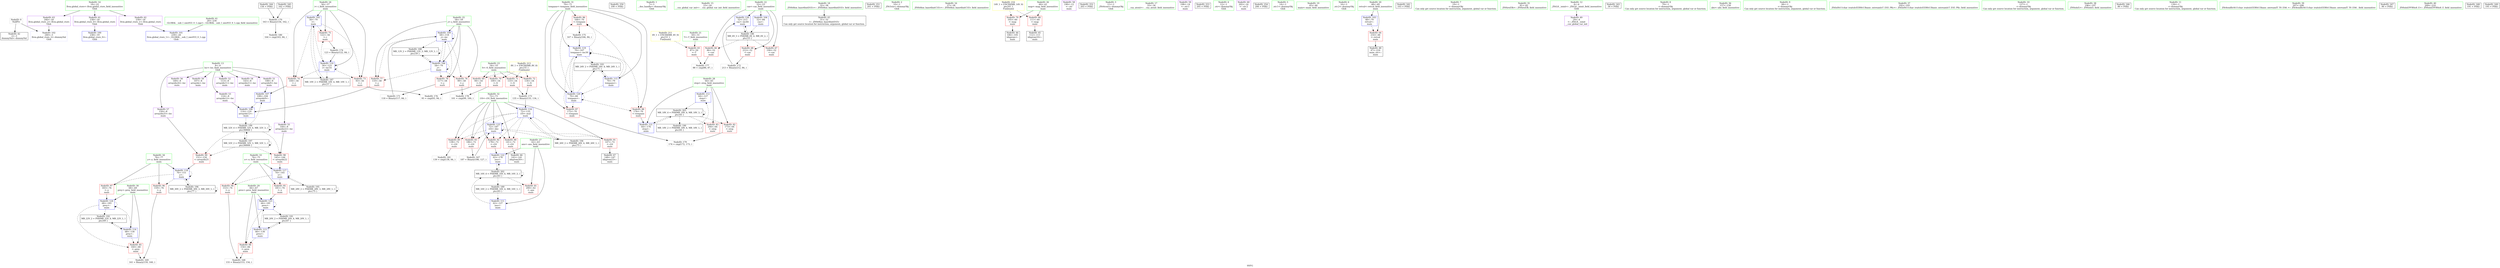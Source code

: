 digraph "SVFG" {
	label="SVFG";

	Node0x55a494c74af0 [shape=record,color=grey,label="{NodeID: 0\nNullPtr}"];
	Node0x55a494c74af0 -> Node0x55a494c917b0[style=solid];
	Node0x55a494c74af0 -> Node0x55a494c92170[style=solid];
	Node0x55a494c9adb0 [shape=record,color=grey,label="{NodeID: 180\n164 = cmp(163, 84, )\n}"];
	Node0x55a494c91d60 [shape=record,color=red,label="{NodeID: 97\n183\<--76\n\<--y\nmain\n}"];
	Node0x55a494c91d60 -> Node0x55a494c97a90[style=solid];
	Node0x55a494c901f0 [shape=record,color=green,label="{NodeID: 14\n18\<--22\nllvm.global_ctors\<--llvm.global_ctors_field_insensitive\nGlob }"];
	Node0x55a494c901f0 -> Node0x55a494c93740[style=solid];
	Node0x55a494c901f0 -> Node0x55a494c93810[style=solid];
	Node0x55a494c901f0 -> Node0x55a494c938e0[style=solid];
	Node0x55a494c961c0 [shape=record,color=black,label="{NodeID: 194\nMR_26V_2 = PHI(MR_26V_4, MR_26V_1, )\npts\{73 \}\n}"];
	Node0x55a494c961c0 -> Node0x55a494c97410[style=dashed];
	Node0x55a494c928c0 [shape=record,color=blue,label="{NodeID: 111\n62\<--127\nans\<--\nmain\n}"];
	Node0x55a494c928c0 -> Node0x55a494ca7bf0[style=dashed];
	Node0x55a494c90c50 [shape=record,color=green,label="{NodeID: 28\n64\<--65\nstep\<--step_field_insensitive\nmain\n}"];
	Node0x55a494c90c50 -> Node0x55a494c94850[style=solid];
	Node0x55a494c90c50 -> Node0x55a494c94920[style=solid];
	Node0x55a494c90c50 -> Node0x55a494c92990[style=solid];
	Node0x55a494c90c50 -> Node0x55a494c97820[style=solid];
	Node0x55a494c97b60 [shape=record,color=blue,label="{NodeID: 125\n72\<--187\ni16\<--dec\nmain\n}"];
	Node0x55a494c97b60 -> Node0x55a494c94e00[style=dashed];
	Node0x55a494c97b60 -> Node0x55a494c94ed0[style=dashed];
	Node0x55a494c97b60 -> Node0x55a494c94fa0[style=dashed];
	Node0x55a494c97b60 -> Node0x55a494c95070[style=dashed];
	Node0x55a494c97b60 -> Node0x55a494c95140[style=dashed];
	Node0x55a494c97b60 -> Node0x55a494c97b60[style=dashed];
	Node0x55a494c97b60 -> Node0x55a494c961c0[style=dashed];
	Node0x55a494c917b0 [shape=record,color=black,label="{NodeID: 42\n2\<--3\ndummyVal\<--dummyVal\n}"];
	Node0x55a494c93330 [shape=record,color=purple,label="{NodeID: 56\n149\<--8\narrayidx24\<--loc\nmain\n}"];
	Node0x55a494c93e90 [shape=record,color=red,label="{NodeID: 70\n100\<--54\n\<--S\nmain\n}"];
	Node0x55a494c93e90 -> Node0x55a494c9aab0[style=solid];
	Node0x55a494cb8870 [shape=record,color=black,label="{NodeID: 250\n199 = PHI()\n}"];
	Node0x55a494c99a30 [shape=record,color=grey,label="{NodeID: 167\n187 = Binary(186, 127, )\n}"];
	Node0x55a494c99a30 -> Node0x55a494c97b60[style=solid];
	Node0x55a494c949f0 [shape=record,color=red,label="{NodeID: 84\n154\<--66\n\<--prex\nmain\n}"];
	Node0x55a494c949f0 -> Node0x55a494c99bb0[style=solid];
	Node0x55a494c75420 [shape=record,color=green,label="{NodeID: 1\n7\<--1\n__dso_handle\<--dummyObj\nGlob }"];
	Node0x55a494c9af30 [shape=record,color=grey,label="{NodeID: 181\n139 = cmp(138, 84, )\n}"];
	Node0x55a494c91e30 [shape=record,color=red,label="{NodeID: 98\n145\<--144\n\<--arrayidx22\nmain\n}"];
	Node0x55a494c91e30 -> Node0x55a494c974e0[style=solid];
	Node0x55a494c90280 [shape=record,color=green,label="{NodeID: 15\n23\<--24\n__cxx_global_var_init\<--__cxx_global_var_init_field_insensitive\n}"];
	Node0x55a494c962b0 [shape=record,color=black,label="{NodeID: 195\nMR_28V_2 = PHI(MR_28V_3, MR_28V_1, )\npts\{75 \}\n}"];
	Node0x55a494c962b0 -> Node0x55a494c974e0[style=dashed];
	Node0x55a494c962b0 -> Node0x55a494c962b0[style=dashed];
	Node0x55a494c92990 [shape=record,color=blue,label="{NodeID: 112\n64\<--127\nstep\<--\nmain\n}"];
	Node0x55a494c92990 -> Node0x55a494ca80f0[style=dashed];
	Node0x55a494c90d20 [shape=record,color=green,label="{NodeID: 29\n66\<--67\nprex\<--prex_field_insensitive\nmain\n}"];
	Node0x55a494c90d20 -> Node0x55a494c949f0[style=solid];
	Node0x55a494c90d20 -> Node0x55a494c92a60[style=solid];
	Node0x55a494c90d20 -> Node0x55a494c979c0[style=solid];
	Node0x55a494c97c30 [shape=record,color=blue,label="{NodeID: 126\n52\<--213\ncas\<--inc44\nmain\n}"];
	Node0x55a494c97c30 -> Node0x55a494ca1bd0[style=dashed];
	Node0x55a494c91880 [shape=record,color=black,label="{NodeID: 43\n31\<--32\n\<--_ZNSt8ios_base4InitD1Ev\nCan only get source location for instruction, argument, global var or function.}"];
	Node0x55a494c93400 [shape=record,color=purple,label="{NodeID: 57\n150\<--8\narrayidx25\<--loc\nmain\n}"];
	Node0x55a494c93400 -> Node0x55a494c91f00[style=solid];
	Node0x55a494c93f60 [shape=record,color=red,label="{NodeID: 71\n133\<--54\n\<--S\nmain\n}"];
	Node0x55a494c93f60 -> Node0x55a494c9a330[style=solid];
	Node0x55a494cb8970 [shape=record,color=black,label="{NodeID: 251\n201 = PHI()\n}"];
	Node0x55a494c99bb0 [shape=record,color=grey,label="{NodeID: 168\n155 = Binary(153, 154, )\n}"];
	Node0x55a494c94ac0 [shape=record,color=red,label="{NodeID: 85\n160\<--68\n\<--prey\nmain\n}"];
	Node0x55a494c94ac0 -> Node0x55a494c99d30[style=solid];
	Node0x55a494c73c00 [shape=record,color=green,label="{NodeID: 2\n10\<--1\n_ZSt3cin\<--dummyObj\nGlob }"];
	Node0x55a494c91f00 [shape=record,color=red,label="{NodeID: 99\n151\<--150\n\<--arrayidx25\nmain\n}"];
	Node0x55a494c91f00 -> Node0x55a494c975b0[style=solid];
	Node0x55a494c90310 [shape=record,color=green,label="{NodeID: 16\n27\<--28\n_ZNSt8ios_base4InitC1Ev\<--_ZNSt8ios_base4InitC1Ev_field_insensitive\n}"];
	Node0x55a494ca5df0 [shape=record,color=black,label="{NodeID: 196\nMR_30V_2 = PHI(MR_30V_3, MR_30V_1, )\npts\{77 \}\n}"];
	Node0x55a494ca5df0 -> Node0x55a494c975b0[style=dashed];
	Node0x55a494ca5df0 -> Node0x55a494ca5df0[style=dashed];
	Node0x55a494c92a60 [shape=record,color=blue,label="{NodeID: 113\n66\<--130\nprex\<--\nmain\n}"];
	Node0x55a494c92a60 -> Node0x55a494c949f0[style=dashed];
	Node0x55a494c92a60 -> Node0x55a494c979c0[style=dashed];
	Node0x55a494c92a60 -> Node0x55a494ca34d0[style=dashed];
	Node0x55a494c90df0 [shape=record,color=green,label="{NodeID: 30\n68\<--69\nprey\<--prey_field_insensitive\nmain\n}"];
	Node0x55a494c90df0 -> Node0x55a494c94ac0[style=solid];
	Node0x55a494c90df0 -> Node0x55a494c92b30[style=solid];
	Node0x55a494c90df0 -> Node0x55a494c97a90[style=solid];
	Node0x55a494c91950 [shape=record,color=black,label="{NodeID: 44\n106\<--105\nidxprom\<--\nmain\n}"];
	Node0x55a494c934d0 [shape=record,color=purple,label="{NodeID: 58\n190\<--12\n\<--.str\nmain\n}"];
	Node0x55a494c94030 [shape=record,color=red,label="{NodeID: 72\n134\<--54\n\<--S\nmain\n}"];
	Node0x55a494c94030 -> Node0x55a494c9a330[style=solid];
	Node0x55a494cb8a70 [shape=record,color=black,label="{NodeID: 252\n203 = PHI()\n}"];
	Node0x55a494c99d30 [shape=record,color=grey,label="{NodeID: 169\n161 = Binary(159, 160, )\n}"];
	Node0x55a494c94b90 [shape=record,color=red,label="{NodeID: 86\n166\<--70\n\<--tempans\nmain\n}"];
	Node0x55a494c94b90 -> Node0x55a494c9a630[style=solid];
	Node0x55a494c74c90 [shape=record,color=green,label="{NodeID: 3\n11\<--1\n_ZSt4cout\<--dummyObj\nGlob }"];
	Node0x55a494c91fd0 [shape=record,color=blue,label="{NodeID: 100\n238\<--19\nllvm.global_ctors_0\<--\nGlob }"];
	Node0x55a494c903a0 [shape=record,color=green,label="{NodeID: 17\n33\<--34\n__cxa_atexit\<--__cxa_atexit_field_insensitive\n}"];
	Node0x55a494ca62f0 [shape=record,color=black,label="{NodeID: 197\nMR_32V_2 = PHI(MR_32V_3, MR_32V_1, )\npts\{90000 \}\n}"];
	Node0x55a494ca62f0 -> Node0x55a494c91e30[style=dashed];
	Node0x55a494ca62f0 -> Node0x55a494c91f00[style=dashed];
	Node0x55a494ca62f0 -> Node0x55a494ca62f0[style=dashed];
	Node0x55a494ca62f0 -> Node0x55a494ca6cf0[style=dashed];
	Node0x55a494c92b30 [shape=record,color=blue,label="{NodeID: 114\n68\<--130\nprey\<--\nmain\n}"];
	Node0x55a494c92b30 -> Node0x55a494c94ac0[style=dashed];
	Node0x55a494c92b30 -> Node0x55a494c97a90[style=dashed];
	Node0x55a494c92b30 -> Node0x55a494c957c0[style=dashed];
	Node0x55a494c90ec0 [shape=record,color=green,label="{NodeID: 31\n70\<--71\ntempans\<--tempans_field_insensitive\nmain\n}"];
	Node0x55a494c90ec0 -> Node0x55a494c94b90[style=solid];
	Node0x55a494c90ec0 -> Node0x55a494c94c60[style=solid];
	Node0x55a494c90ec0 -> Node0x55a494c94d30[style=solid];
	Node0x55a494c90ec0 -> Node0x55a494c92c00[style=solid];
	Node0x55a494c90ec0 -> Node0x55a494c97680[style=solid];
	Node0x55a494c90ec0 -> Node0x55a494c97750[style=solid];
	Node0x55a494cab310 [shape=record,color=yellow,style=double,label="{NodeID: 211\n4V_1 = ENCHI(MR_4V_0)\npts\{51 \}\nFun[main]}"];
	Node0x55a494cab310 -> Node0x55a494c93a80[style=dashed];
	Node0x55a494c91a20 [shape=record,color=black,label="{NodeID: 45\n112\<--111\nidxprom10\<--\nmain\n}"];
	Node0x55a494c935a0 [shape=record,color=purple,label="{NodeID: 59\n198\<--14\n\<--.str.1\nmain\n}"];
	Node0x55a494c94100 [shape=record,color=red,label="{NodeID: 73\n93\<--56\n\<--i\nmain\n}"];
	Node0x55a494c94100 -> Node0x55a494c9a7b0[style=solid];
	Node0x55a494cb8b70 [shape=record,color=black,label="{NodeID: 253\n205 = PHI()\n}"];
	Node0x55a494c99eb0 [shape=record,color=grey,label="{NodeID: 170\n163 = Binary(156, 162, )\n}"];
	Node0x55a494c99eb0 -> Node0x55a494c9adb0[style=solid];
	Node0x55a494c94c60 [shape=record,color=red,label="{NodeID: 87\n172\<--70\n\<--tempans\nmain\n}"];
	Node0x55a494c94c60 -> Node0x55a494c9ac30[style=solid];
	Node0x55a494c74dd0 [shape=record,color=green,label="{NodeID: 4\n12\<--1\n.str\<--dummyObj\nGlob }"];
	Node0x55a494c920a0 [shape=record,color=blue,label="{NodeID: 101\n239\<--20\nllvm.global_ctors_1\<--_GLOBAL__sub_I_uws933_0_1.cpp\nGlob }"];
	Node0x55a494c90430 [shape=record,color=green,label="{NodeID: 18\n32\<--38\n_ZNSt8ios_base4InitD1Ev\<--_ZNSt8ios_base4InitD1Ev_field_insensitive\n}"];
	Node0x55a494c90430 -> Node0x55a494c91880[style=solid];
	Node0x55a494c92c00 [shape=record,color=blue,label="{NodeID: 115\n70\<--79\ntempans\<--\nmain\n}"];
	Node0x55a494c92c00 -> Node0x55a494c94b90[style=dashed];
	Node0x55a494c92c00 -> Node0x55a494c97680[style=dashed];
	Node0x55a494c92c00 -> Node0x55a494c97750[style=dashed];
	Node0x55a494c92c00 -> Node0x55a494c95cc0[style=dashed];
	Node0x55a494c90f90 [shape=record,color=green,label="{NodeID: 32\n72\<--73\ni16\<--i16_field_insensitive\nmain\n}"];
	Node0x55a494c90f90 -> Node0x55a494c94e00[style=solid];
	Node0x55a494c90f90 -> Node0x55a494c94ed0[style=solid];
	Node0x55a494c90f90 -> Node0x55a494c94fa0[style=solid];
	Node0x55a494c90f90 -> Node0x55a494c95070[style=solid];
	Node0x55a494c90f90 -> Node0x55a494c95140[style=solid];
	Node0x55a494c90f90 -> Node0x55a494c97410[style=solid];
	Node0x55a494c90f90 -> Node0x55a494c97b60[style=solid];
	Node0x55a494c91af0 [shape=record,color=black,label="{NodeID: 46\n142\<--141\nidxprom20\<--\nmain\n}"];
	Node0x55a494c93670 [shape=record,color=purple,label="{NodeID: 60\n202\<--16\n\<--.str.2\nmain\n}"];
	Node0x55a494c941d0 [shape=record,color=red,label="{NodeID: 74\n104\<--56\n\<--i\nmain\n}"];
	Node0x55a494c941d0 -> Node0x55a494c92580[style=solid];
	Node0x55a494cb8c70 [shape=record,color=black,label="{NodeID: 254\n206 = PHI()\n}"];
	Node0x55a494c9a030 [shape=record,color=grey,label="{NodeID: 171\n118 = Binary(117, 84, )\n}"];
	Node0x55a494c9a030 -> Node0x55a494c92720[style=solid];
	Node0x55a494c94d30 [shape=record,color=red,label="{NodeID: 88\n176\<--70\n\<--tempans\nmain\n}"];
	Node0x55a494c94d30 -> Node0x55a494c97820[style=solid];
	Node0x55a494c74e60 [shape=record,color=green,label="{NodeID: 5\n14\<--1\n.str.1\<--dummyObj\nGlob }"];
	Node0x55a494c92170 [shape=record,color=blue, style = dotted,label="{NodeID: 102\n240\<--3\nllvm.global_ctors_2\<--dummyVal\nGlob }"];
	Node0x55a494c90500 [shape=record,color=green,label="{NodeID: 19\n45\<--46\nmain\<--main_field_insensitive\n}"];
	Node0x55a494ca6cf0 [shape=record,color=black,label="{NodeID: 199\nMR_32V_4 = PHI(MR_32V_6, MR_32V_3, )\npts\{90000 \}\n}"];
	Node0x55a494ca6cf0 -> Node0x55a494c91e30[style=dashed];
	Node0x55a494ca6cf0 -> Node0x55a494c91f00[style=dashed];
	Node0x55a494ca6cf0 -> Node0x55a494c92580[style=dashed];
	Node0x55a494ca6cf0 -> Node0x55a494ca62f0[style=dashed];
	Node0x55a494ca6cf0 -> Node0x55a494ca6cf0[style=dashed];
	Node0x55a494c97410 [shape=record,color=blue,label="{NodeID: 116\n72\<--135\ni16\<--mul\nmain\n}"];
	Node0x55a494c97410 -> Node0x55a494c94e00[style=dashed];
	Node0x55a494c97410 -> Node0x55a494c94ed0[style=dashed];
	Node0x55a494c97410 -> Node0x55a494c94fa0[style=dashed];
	Node0x55a494c97410 -> Node0x55a494c95070[style=dashed];
	Node0x55a494c97410 -> Node0x55a494c95140[style=dashed];
	Node0x55a494c97410 -> Node0x55a494c97b60[style=dashed];
	Node0x55a494c97410 -> Node0x55a494c961c0[style=dashed];
	Node0x55a494c91060 [shape=record,color=green,label="{NodeID: 33\n74\<--75\nx\<--x_field_insensitive\nmain\n}"];
	Node0x55a494c91060 -> Node0x55a494c95210[style=solid];
	Node0x55a494c91060 -> Node0x55a494c952e0[style=solid];
	Node0x55a494c91060 -> Node0x55a494c974e0[style=solid];
	Node0x55a494cab4d0 [shape=record,color=yellow,style=double,label="{NodeID: 213\n8V_1 = ENCHI(MR_8V_0)\npts\{55 \}\nFun[main]}"];
	Node0x55a494cab4d0 -> Node0x55a494c93dc0[style=dashed];
	Node0x55a494cab4d0 -> Node0x55a494c93e90[style=dashed];
	Node0x55a494cab4d0 -> Node0x55a494c93f60[style=dashed];
	Node0x55a494cab4d0 -> Node0x55a494c94030[style=dashed];
	Node0x55a494c91bc0 [shape=record,color=black,label="{NodeID: 47\n148\<--147\nidxprom23\<--\nmain\n}"];
	Node0x55a494c93740 [shape=record,color=purple,label="{NodeID: 61\n238\<--18\nllvm.global_ctors_0\<--llvm.global_ctors\nGlob }"];
	Node0x55a494c93740 -> Node0x55a494c91fd0[style=solid];
	Node0x55a494c942a0 [shape=record,color=red,label="{NodeID: 75\n122\<--56\n\<--i\nmain\n}"];
	Node0x55a494c942a0 -> Node0x55a494c9a4b0[style=solid];
	Node0x55a494c9a1b0 [shape=record,color=grey,label="{NodeID: 172\n213 = Binary(212, 84, )\n}"];
	Node0x55a494c9a1b0 -> Node0x55a494c97c30[style=solid];
	Node0x55a494c94e00 [shape=record,color=red,label="{NodeID: 89\n138\<--72\n\<--i16\nmain\n}"];
	Node0x55a494c94e00 -> Node0x55a494c9af30[style=solid];
	Node0x55a494c751b0 [shape=record,color=green,label="{NodeID: 6\n16\<--1\n.str.2\<--dummyObj\nGlob }"];
	Node0x55a494ca1bd0 [shape=record,color=black,label="{NodeID: 186\nMR_6V_3 = PHI(MR_6V_4, MR_6V_2, )\npts\{53 \}\n}"];
	Node0x55a494ca1bd0 -> Node0x55a494c93b50[style=dashed];
	Node0x55a494ca1bd0 -> Node0x55a494c93c20[style=dashed];
	Node0x55a494ca1bd0 -> Node0x55a494c93cf0[style=dashed];
	Node0x55a494ca1bd0 -> Node0x55a494c97c30[style=dashed];
	Node0x55a494c92240 [shape=record,color=blue,label="{NodeID: 103\n48\<--79\nretval\<--\nmain\n}"];
	Node0x55a494c92240 -> Node0x55a494c939b0[style=dashed];
	Node0x55a494c905d0 [shape=record,color=green,label="{NodeID: 20\n48\<--49\nretval\<--retval_field_insensitive\nmain\n}"];
	Node0x55a494c905d0 -> Node0x55a494c939b0[style=solid];
	Node0x55a494c905d0 -> Node0x55a494c92240[style=solid];
	Node0x55a494c974e0 [shape=record,color=blue,label="{NodeID: 117\n74\<--145\nx\<--\nmain\n}"];
	Node0x55a494c974e0 -> Node0x55a494c95210[style=dashed];
	Node0x55a494c974e0 -> Node0x55a494c952e0[style=dashed];
	Node0x55a494c974e0 -> Node0x55a494c974e0[style=dashed];
	Node0x55a494c974e0 -> Node0x55a494c962b0[style=dashed];
	Node0x55a494c91130 [shape=record,color=green,label="{NodeID: 34\n76\<--77\ny\<--y_field_insensitive\nmain\n}"];
	Node0x55a494c91130 -> Node0x55a494c91c90[style=solid];
	Node0x55a494c91130 -> Node0x55a494c91d60[style=solid];
	Node0x55a494c91130 -> Node0x55a494c975b0[style=solid];
	Node0x55a494c92cb0 [shape=record,color=black,label="{NodeID: 48\n47\<--216\nmain_ret\<--\nmain\n}"];
	Node0x55a494c93810 [shape=record,color=purple,label="{NodeID: 62\n239\<--18\nllvm.global_ctors_1\<--llvm.global_ctors\nGlob }"];
	Node0x55a494c93810 -> Node0x55a494c920a0[style=solid];
	Node0x55a494a72b30 [shape=record,color=black,label="{NodeID: 242\n103 = PHI()\n}"];
	Node0x55a494c94370 [shape=record,color=red,label="{NodeID: 76\n99\<--58\n\<--j\nmain\n}"];
	Node0x55a494c94370 -> Node0x55a494c9aab0[style=solid];
	Node0x55a494c9a330 [shape=record,color=grey,label="{NodeID: 173\n135 = Binary(133, 134, )\n}"];
	Node0x55a494c9a330 -> Node0x55a494c97410[style=solid];
	Node0x55a494c94ed0 [shape=record,color=red,label="{NodeID: 90\n141\<--72\n\<--i16\nmain\n}"];
	Node0x55a494c94ed0 -> Node0x55a494c91af0[style=solid];
	Node0x55a494c75240 [shape=record,color=green,label="{NodeID: 7\n19\<--1\n\<--dummyObj\nCan only get source location for instruction, argument, global var or function.}"];
	Node0x55a494ca20d0 [shape=record,color=black,label="{NodeID: 187\nMR_10V_2 = PHI(MR_10V_4, MR_10V_1, )\npts\{57 \}\n}"];
	Node0x55a494ca20d0 -> Node0x55a494c923e0[style=dashed];
	Node0x55a494c92310 [shape=record,color=blue,label="{NodeID: 104\n52\<--84\ncas\<--\nmain\n}"];
	Node0x55a494c92310 -> Node0x55a494ca1bd0[style=dashed];
	Node0x55a494c906a0 [shape=record,color=green,label="{NodeID: 21\n50\<--51\nT\<--T_field_insensitive\nmain\n}"];
	Node0x55a494c906a0 -> Node0x55a494c93a80[style=solid];
	Node0x55a494c975b0 [shape=record,color=blue,label="{NodeID: 118\n76\<--151\ny\<--\nmain\n}"];
	Node0x55a494c975b0 -> Node0x55a494c91c90[style=dashed];
	Node0x55a494c975b0 -> Node0x55a494c91d60[style=dashed];
	Node0x55a494c975b0 -> Node0x55a494c975b0[style=dashed];
	Node0x55a494c975b0 -> Node0x55a494ca5df0[style=dashed];
	Node0x55a494c91200 [shape=record,color=green,label="{NodeID: 35\n81\<--82\n_ZNSirsERi\<--_ZNSirsERi_field_insensitive\n}"];
	Node0x55a494c92d80 [shape=record,color=purple,label="{NodeID: 49\n29\<--4\n\<--_ZStL8__ioinit\n__cxx_global_var_init\n}"];
	Node0x55a494c938e0 [shape=record,color=purple,label="{NodeID: 63\n240\<--18\nllvm.global_ctors_2\<--llvm.global_ctors\nGlob }"];
	Node0x55a494c938e0 -> Node0x55a494c92170[style=solid];
	Node0x55a494cb8110 [shape=record,color=black,label="{NodeID: 243\n30 = PHI()\n}"];
	Node0x55a494c94440 [shape=record,color=red,label="{NodeID: 77\n110\<--58\n\<--j\nmain\n}"];
	Node0x55a494c94440 -> Node0x55a494c92650[style=solid];
	Node0x55a494c9a4b0 [shape=record,color=grey,label="{NodeID: 174\n123 = Binary(122, 84, )\n}"];
	Node0x55a494c9a4b0 -> Node0x55a494c927f0[style=solid];
	Node0x55a494c94fa0 [shape=record,color=red,label="{NodeID: 91\n147\<--72\n\<--i16\nmain\n}"];
	Node0x55a494c94fa0 -> Node0x55a494c91bc0[style=solid];
	Node0x55a494c74f70 [shape=record,color=green,label="{NodeID: 8\n79\<--1\n\<--dummyObj\nCan only get source location for instruction, argument, global var or function.}"];
	Node0x55a494ca25d0 [shape=record,color=black,label="{NodeID: 188\nMR_12V_2 = PHI(MR_12V_3, MR_12V_1, )\npts\{59 \}\n}"];
	Node0x55a494ca25d0 -> Node0x55a494c924b0[style=dashed];
	Node0x55a494ca25d0 -> Node0x55a494ca25d0[style=dashed];
	Node0x55a494c923e0 [shape=record,color=blue,label="{NodeID: 105\n56\<--79\ni\<--\nmain\n}"];
	Node0x55a494c923e0 -> Node0x55a494c94100[style=dashed];
	Node0x55a494c923e0 -> Node0x55a494c941d0[style=dashed];
	Node0x55a494c923e0 -> Node0x55a494c942a0[style=dashed];
	Node0x55a494c923e0 -> Node0x55a494c927f0[style=dashed];
	Node0x55a494c923e0 -> Node0x55a494ca20d0[style=dashed];
	Node0x55a494c90770 [shape=record,color=green,label="{NodeID: 22\n52\<--53\ncas\<--cas_field_insensitive\nmain\n}"];
	Node0x55a494c90770 -> Node0x55a494c93b50[style=solid];
	Node0x55a494c90770 -> Node0x55a494c93c20[style=solid];
	Node0x55a494c90770 -> Node0x55a494c93cf0[style=solid];
	Node0x55a494c90770 -> Node0x55a494c92310[style=solid];
	Node0x55a494c90770 -> Node0x55a494c97c30[style=solid];
	Node0x55a494ca7bf0 [shape=record,color=black,label="{NodeID: 202\nMR_16V_4 = PHI(MR_16V_6, MR_16V_3, )\npts\{63 \}\n}"];
	Node0x55a494ca7bf0 -> Node0x55a494c94780[style=dashed];
	Node0x55a494ca7bf0 -> Node0x55a494c978f0[style=dashed];
	Node0x55a494ca7bf0 -> Node0x55a494ca2ad0[style=dashed];
	Node0x55a494ca7bf0 -> Node0x55a494ca7bf0[style=dashed];
	Node0x55a494c97680 [shape=record,color=blue,label="{NodeID: 119\n70\<--167\ntempans\<--inc30\nmain\n}"];
	Node0x55a494c97680 -> Node0x55a494c94b90[style=dashed];
	Node0x55a494c97680 -> Node0x55a494c94c60[style=dashed];
	Node0x55a494c97680 -> Node0x55a494c94d30[style=dashed];
	Node0x55a494c97680 -> Node0x55a494c97680[style=dashed];
	Node0x55a494c97680 -> Node0x55a494c97750[style=dashed];
	Node0x55a494c97680 -> Node0x55a494c95cc0[style=dashed];
	Node0x55a494c912d0 [shape=record,color=green,label="{NodeID: 36\n157\<--158\nabs\<--abs_field_insensitive\n}"];
	Node0x55a494cab770 [shape=record,color=yellow,style=double,label="{NodeID: 216\n14V_1 = ENCHI(MR_14V_0)\npts\{61 \}\nFun[main]}"];
	Node0x55a494cab770 -> Node0x55a494c945e0[style=dashed];
	Node0x55a494cab770 -> Node0x55a494c946b0[style=dashed];
	Node0x55a494c92e50 [shape=record,color=purple,label="{NodeID: 50\n107\<--8\narrayidx\<--loc\nmain\n}"];
	Node0x55a494c939b0 [shape=record,color=red,label="{NodeID: 64\n216\<--48\n\<--retval\nmain\n}"];
	Node0x55a494c939b0 -> Node0x55a494c92cb0[style=solid];
	Node0x55a494cb8210 [shape=record,color=black,label="{NodeID: 244\n156 = PHI()\n}"];
	Node0x55a494cb8210 -> Node0x55a494c99eb0[style=solid];
	Node0x55a494c94510 [shape=record,color=red,label="{NodeID: 78\n117\<--58\n\<--j\nmain\n}"];
	Node0x55a494c94510 -> Node0x55a494c9a030[style=solid];
	Node0x55a494c9a630 [shape=record,color=grey,label="{NodeID: 175\n167 = Binary(166, 84, )\n}"];
	Node0x55a494c9a630 -> Node0x55a494c97680[style=solid];
	Node0x55a494c95070 [shape=record,color=red,label="{NodeID: 92\n178\<--72\n\<--i16\nmain\n}"];
	Node0x55a494c95070 -> Node0x55a494c978f0[style=solid];
	Node0x55a494c75000 [shape=record,color=green,label="{NodeID: 9\n84\<--1\n\<--dummyObj\nCan only get source location for instruction, argument, global var or function.}"];
	Node0x55a494ca2ad0 [shape=record,color=black,label="{NodeID: 189\nMR_16V_2 = PHI(MR_16V_4, MR_16V_1, )\npts\{63 \}\n}"];
	Node0x55a494ca2ad0 -> Node0x55a494c928c0[style=dashed];
	Node0x55a494c924b0 [shape=record,color=blue,label="{NodeID: 106\n58\<--79\nj\<--\nmain\n}"];
	Node0x55a494c924b0 -> Node0x55a494c94370[style=dashed];
	Node0x55a494c924b0 -> Node0x55a494c94440[style=dashed];
	Node0x55a494c924b0 -> Node0x55a494c94510[style=dashed];
	Node0x55a494c924b0 -> Node0x55a494c924b0[style=dashed];
	Node0x55a494c924b0 -> Node0x55a494c92720[style=dashed];
	Node0x55a494c924b0 -> Node0x55a494ca25d0[style=dashed];
	Node0x55a494c90840 [shape=record,color=green,label="{NodeID: 23\n54\<--55\nS\<--S_field_insensitive\nmain\n}"];
	Node0x55a494c90840 -> Node0x55a494c93dc0[style=solid];
	Node0x55a494c90840 -> Node0x55a494c93e90[style=solid];
	Node0x55a494c90840 -> Node0x55a494c93f60[style=solid];
	Node0x55a494c90840 -> Node0x55a494c94030[style=solid];
	Node0x55a494ca80f0 [shape=record,color=black,label="{NodeID: 203\nMR_18V_4 = PHI(MR_18V_6, MR_18V_3, )\npts\{65 \}\n}"];
	Node0x55a494ca80f0 -> Node0x55a494c94850[style=dashed];
	Node0x55a494ca80f0 -> Node0x55a494c94920[style=dashed];
	Node0x55a494ca80f0 -> Node0x55a494c97820[style=dashed];
	Node0x55a494ca80f0 -> Node0x55a494ca2fd0[style=dashed];
	Node0x55a494ca80f0 -> Node0x55a494ca80f0[style=dashed];
	Node0x55a494c97750 [shape=record,color=blue,label="{NodeID: 120\n70\<--84\ntempans\<--\nmain\n}"];
	Node0x55a494c97750 -> Node0x55a494c94b90[style=dashed];
	Node0x55a494c97750 -> Node0x55a494c94c60[style=dashed];
	Node0x55a494c97750 -> Node0x55a494c94d30[style=dashed];
	Node0x55a494c97750 -> Node0x55a494c97680[style=dashed];
	Node0x55a494c97750 -> Node0x55a494c97750[style=dashed];
	Node0x55a494c97750 -> Node0x55a494c95cc0[style=dashed];
	Node0x55a494c913a0 [shape=record,color=green,label="{NodeID: 37\n192\<--193\n_ZStlsISt11char_traitsIcEERSt13basic_ostreamIcT_ES5_PKc\<--_ZStlsISt11char_traitsIcEERSt13basic_ostreamIcT_ES5_PKc_field_insensitive\n}"];
	Node0x55a494c92f20 [shape=record,color=purple,label="{NodeID: 51\n108\<--8\narrayidx9\<--loc\nmain\n}"];
	Node0x55a494c92f20 -> Node0x55a494c92580[style=solid];
	Node0x55a494c93a80 [shape=record,color=red,label="{NodeID: 65\n87\<--50\n\<--T\nmain\n}"];
	Node0x55a494c93a80 -> Node0x55a494c9a930[style=solid];
	Node0x55a494cb8370 [shape=record,color=black,label="{NodeID: 245\n162 = PHI()\n}"];
	Node0x55a494cb8370 -> Node0x55a494c99eb0[style=solid];
	Node0x55a494c945e0 [shape=record,color=red,label="{NodeID: 79\n105\<--60\n\<--map\nmain\n}"];
	Node0x55a494c945e0 -> Node0x55a494c91950[style=solid];
	Node0x55a494c9a7b0 [shape=record,color=grey,label="{NodeID: 176\n95 = cmp(93, 94, )\n}"];
	Node0x55a494c95140 [shape=record,color=red,label="{NodeID: 93\n186\<--72\n\<--i16\nmain\n}"];
	Node0x55a494c95140 -> Node0x55a494c99a30[style=solid];
	Node0x55a494c75920 [shape=record,color=green,label="{NodeID: 10\n127\<--1\n\<--dummyObj\nCan only get source location for instruction, argument, global var or function.}"];
	Node0x55a494ca2fd0 [shape=record,color=black,label="{NodeID: 190\nMR_18V_2 = PHI(MR_18V_4, MR_18V_1, )\npts\{65 \}\n}"];
	Node0x55a494ca2fd0 -> Node0x55a494c92990[style=dashed];
	Node0x55a494c92580 [shape=record,color=blue,label="{NodeID: 107\n108\<--104\narrayidx9\<--\nmain\n}"];
	Node0x55a494c92580 -> Node0x55a494c92650[style=dashed];
	Node0x55a494c90910 [shape=record,color=green,label="{NodeID: 24\n56\<--57\ni\<--i_field_insensitive\nmain\n}"];
	Node0x55a494c90910 -> Node0x55a494c94100[style=solid];
	Node0x55a494c90910 -> Node0x55a494c941d0[style=solid];
	Node0x55a494c90910 -> Node0x55a494c942a0[style=solid];
	Node0x55a494c90910 -> Node0x55a494c923e0[style=solid];
	Node0x55a494c90910 -> Node0x55a494c927f0[style=solid];
	Node0x55a494c97820 [shape=record,color=blue,label="{NodeID: 121\n64\<--176\nstep\<--\nmain\n}"];
	Node0x55a494c97820 -> Node0x55a494ca80f0[style=dashed];
	Node0x55a494c91470 [shape=record,color=green,label="{NodeID: 38\n196\<--197\n_ZNSolsEi\<--_ZNSolsEi_field_insensitive\n}"];
	Node0x55a494c92ff0 [shape=record,color=purple,label="{NodeID: 52\n113\<--8\narrayidx11\<--loc\nmain\n}"];
	Node0x55a494c93b50 [shape=record,color=red,label="{NodeID: 66\n86\<--52\n\<--cas\nmain\n}"];
	Node0x55a494c93b50 -> Node0x55a494c9a930[style=solid];
	Node0x55a494cb8470 [shape=record,color=black,label="{NodeID: 246\n80 = PHI()\n}"];
	Node0x55a494c946b0 [shape=record,color=red,label="{NodeID: 80\n111\<--60\n\<--map\nmain\n}"];
	Node0x55a494c946b0 -> Node0x55a494c91a20[style=solid];
	Node0x55a494c9a930 [shape=record,color=grey,label="{NodeID: 177\n88 = cmp(86, 87, )\n}"];
	Node0x55a494c95210 [shape=record,color=red,label="{NodeID: 94\n153\<--74\n\<--x\nmain\n}"];
	Node0x55a494c95210 -> Node0x55a494c99bb0[style=solid];
	Node0x55a494c759f0 [shape=record,color=green,label="{NodeID: 11\n130\<--1\n\<--dummyObj\nCan only get source location for instruction, argument, global var or function.}"];
	Node0x55a494ca34d0 [shape=record,color=black,label="{NodeID: 191\nMR_20V_2 = PHI(MR_20V_4, MR_20V_1, )\npts\{67 \}\n}"];
	Node0x55a494ca34d0 -> Node0x55a494c92a60[style=dashed];
	Node0x55a494c92650 [shape=record,color=blue,label="{NodeID: 108\n114\<--110\narrayidx12\<--\nmain\n}"];
	Node0x55a494c92650 -> Node0x55a494ca6cf0[style=dashed];
	Node0x55a494c909e0 [shape=record,color=green,label="{NodeID: 25\n58\<--59\nj\<--j_field_insensitive\nmain\n}"];
	Node0x55a494c909e0 -> Node0x55a494c94370[style=solid];
	Node0x55a494c909e0 -> Node0x55a494c94440[style=solid];
	Node0x55a494c909e0 -> Node0x55a494c94510[style=solid];
	Node0x55a494c909e0 -> Node0x55a494c924b0[style=solid];
	Node0x55a494c909e0 -> Node0x55a494c92720[style=solid];
	Node0x55a494c978f0 [shape=record,color=blue,label="{NodeID: 122\n62\<--178\nans\<--\nmain\n}"];
	Node0x55a494c978f0 -> Node0x55a494ca7bf0[style=dashed];
	Node0x55a494c91540 [shape=record,color=green,label="{NodeID: 39\n207\<--208\n_ZSt4endlIcSt11char_traitsIcEERSt13basic_ostreamIT_T0_ES6_\<--_ZSt4endlIcSt11char_traitsIcEERSt13basic_ostreamIT_T0_ES6__field_insensitive\n}"];
	Node0x55a494c930c0 [shape=record,color=purple,label="{NodeID: 53\n114\<--8\narrayidx12\<--loc\nmain\n}"];
	Node0x55a494c930c0 -> Node0x55a494c92650[style=solid];
	Node0x55a494c93c20 [shape=record,color=red,label="{NodeID: 67\n194\<--52\n\<--cas\nmain\n}"];
	Node0x55a494cb8540 [shape=record,color=black,label="{NodeID: 247\n90 = PHI()\n}"];
	Node0x55a494c94780 [shape=record,color=red,label="{NodeID: 81\n200\<--62\n\<--ans\nmain\n}"];
	Node0x55a494c9aab0 [shape=record,color=grey,label="{NodeID: 178\n101 = cmp(99, 100, )\n}"];
	Node0x55a494c952e0 [shape=record,color=red,label="{NodeID: 95\n181\<--74\n\<--x\nmain\n}"];
	Node0x55a494c952e0 -> Node0x55a494c979c0[style=solid];
	Node0x55a494c76090 [shape=record,color=green,label="{NodeID: 12\n4\<--6\n_ZStL8__ioinit\<--_ZStL8__ioinit_field_insensitive\nGlob }"];
	Node0x55a494c76090 -> Node0x55a494c92d80[style=solid];
	Node0x55a494c957c0 [shape=record,color=black,label="{NodeID: 192\nMR_22V_2 = PHI(MR_22V_4, MR_22V_1, )\npts\{69 \}\n}"];
	Node0x55a494c957c0 -> Node0x55a494c92b30[style=dashed];
	Node0x55a494c92720 [shape=record,color=blue,label="{NodeID: 109\n58\<--118\nj\<--inc\nmain\n}"];
	Node0x55a494c92720 -> Node0x55a494c94370[style=dashed];
	Node0x55a494c92720 -> Node0x55a494c94440[style=dashed];
	Node0x55a494c92720 -> Node0x55a494c94510[style=dashed];
	Node0x55a494c92720 -> Node0x55a494c924b0[style=dashed];
	Node0x55a494c92720 -> Node0x55a494c92720[style=dashed];
	Node0x55a494c92720 -> Node0x55a494ca25d0[style=dashed];
	Node0x55a494c90ab0 [shape=record,color=green,label="{NodeID: 26\n60\<--61\nmap\<--map_field_insensitive\nmain\n}"];
	Node0x55a494c90ab0 -> Node0x55a494c945e0[style=solid];
	Node0x55a494c90ab0 -> Node0x55a494c946b0[style=solid];
	Node0x55a494c979c0 [shape=record,color=blue,label="{NodeID: 123\n66\<--181\nprex\<--\nmain\n}"];
	Node0x55a494c979c0 -> Node0x55a494c949f0[style=dashed];
	Node0x55a494c979c0 -> Node0x55a494c979c0[style=dashed];
	Node0x55a494c979c0 -> Node0x55a494ca34d0[style=dashed];
	Node0x55a494c91610 [shape=record,color=green,label="{NodeID: 40\n209\<--210\n_ZNSolsEPFRSoS_E\<--_ZNSolsEPFRSoS_E_field_insensitive\n}"];
	Node0x55a494c93190 [shape=record,color=purple,label="{NodeID: 54\n143\<--8\narrayidx21\<--loc\nmain\n}"];
	Node0x55a494c93cf0 [shape=record,color=red,label="{NodeID: 68\n212\<--52\n\<--cas\nmain\n}"];
	Node0x55a494c93cf0 -> Node0x55a494c9a1b0[style=solid];
	Node0x55a494cb8610 [shape=record,color=black,label="{NodeID: 248\n191 = PHI()\n}"];
	Node0x55a494c94850 [shape=record,color=red,label="{NodeID: 82\n173\<--64\n\<--step\nmain\n}"];
	Node0x55a494c94850 -> Node0x55a494c9ac30[style=solid];
	Node0x55a494c9ac30 [shape=record,color=grey,label="{NodeID: 179\n174 = cmp(172, 173, )\n}"];
	Node0x55a494c91c90 [shape=record,color=red,label="{NodeID: 96\n159\<--76\n\<--y\nmain\n}"];
	Node0x55a494c91c90 -> Node0x55a494c99d30[style=solid];
	Node0x55a494c76160 [shape=record,color=green,label="{NodeID: 13\n8\<--9\nloc\<--loc_field_insensitive\nGlob }"];
	Node0x55a494c76160 -> Node0x55a494c92e50[style=solid];
	Node0x55a494c76160 -> Node0x55a494c92f20[style=solid];
	Node0x55a494c76160 -> Node0x55a494c92ff0[style=solid];
	Node0x55a494c76160 -> Node0x55a494c930c0[style=solid];
	Node0x55a494c76160 -> Node0x55a494c93190[style=solid];
	Node0x55a494c76160 -> Node0x55a494c93260[style=solid];
	Node0x55a494c76160 -> Node0x55a494c93330[style=solid];
	Node0x55a494c76160 -> Node0x55a494c93400[style=solid];
	Node0x55a494c95cc0 [shape=record,color=black,label="{NodeID: 193\nMR_24V_2 = PHI(MR_24V_4, MR_24V_1, )\npts\{71 \}\n}"];
	Node0x55a494c95cc0 -> Node0x55a494c92c00[style=dashed];
	Node0x55a494c927f0 [shape=record,color=blue,label="{NodeID: 110\n56\<--123\ni\<--inc14\nmain\n}"];
	Node0x55a494c927f0 -> Node0x55a494c94100[style=dashed];
	Node0x55a494c927f0 -> Node0x55a494c941d0[style=dashed];
	Node0x55a494c927f0 -> Node0x55a494c942a0[style=dashed];
	Node0x55a494c927f0 -> Node0x55a494c927f0[style=dashed];
	Node0x55a494c927f0 -> Node0x55a494ca20d0[style=dashed];
	Node0x55a494c90b80 [shape=record,color=green,label="{NodeID: 27\n62\<--63\nans\<--ans_field_insensitive\nmain\n}"];
	Node0x55a494c90b80 -> Node0x55a494c94780[style=solid];
	Node0x55a494c90b80 -> Node0x55a494c928c0[style=solid];
	Node0x55a494c90b80 -> Node0x55a494c978f0[style=solid];
	Node0x55a494c97a90 [shape=record,color=blue,label="{NodeID: 124\n68\<--183\nprey\<--\nmain\n}"];
	Node0x55a494c97a90 -> Node0x55a494c94ac0[style=dashed];
	Node0x55a494c97a90 -> Node0x55a494c97a90[style=dashed];
	Node0x55a494c97a90 -> Node0x55a494c957c0[style=dashed];
	Node0x55a494c916e0 [shape=record,color=green,label="{NodeID: 41\n20\<--234\n_GLOBAL__sub_I_uws933_0_1.cpp\<--_GLOBAL__sub_I_uws933_0_1.cpp_field_insensitive\n}"];
	Node0x55a494c916e0 -> Node0x55a494c920a0[style=solid];
	Node0x55a494c93260 [shape=record,color=purple,label="{NodeID: 55\n144\<--8\narrayidx22\<--loc\nmain\n}"];
	Node0x55a494c93260 -> Node0x55a494c91e30[style=solid];
	Node0x55a494c93dc0 [shape=record,color=red,label="{NodeID: 69\n94\<--54\n\<--S\nmain\n}"];
	Node0x55a494c93dc0 -> Node0x55a494c9a7b0[style=solid];
	Node0x55a494cb8770 [shape=record,color=black,label="{NodeID: 249\n195 = PHI()\n}"];
	Node0x55a494c94920 [shape=record,color=red,label="{NodeID: 83\n204\<--64\n\<--step\nmain\n}"];
}
